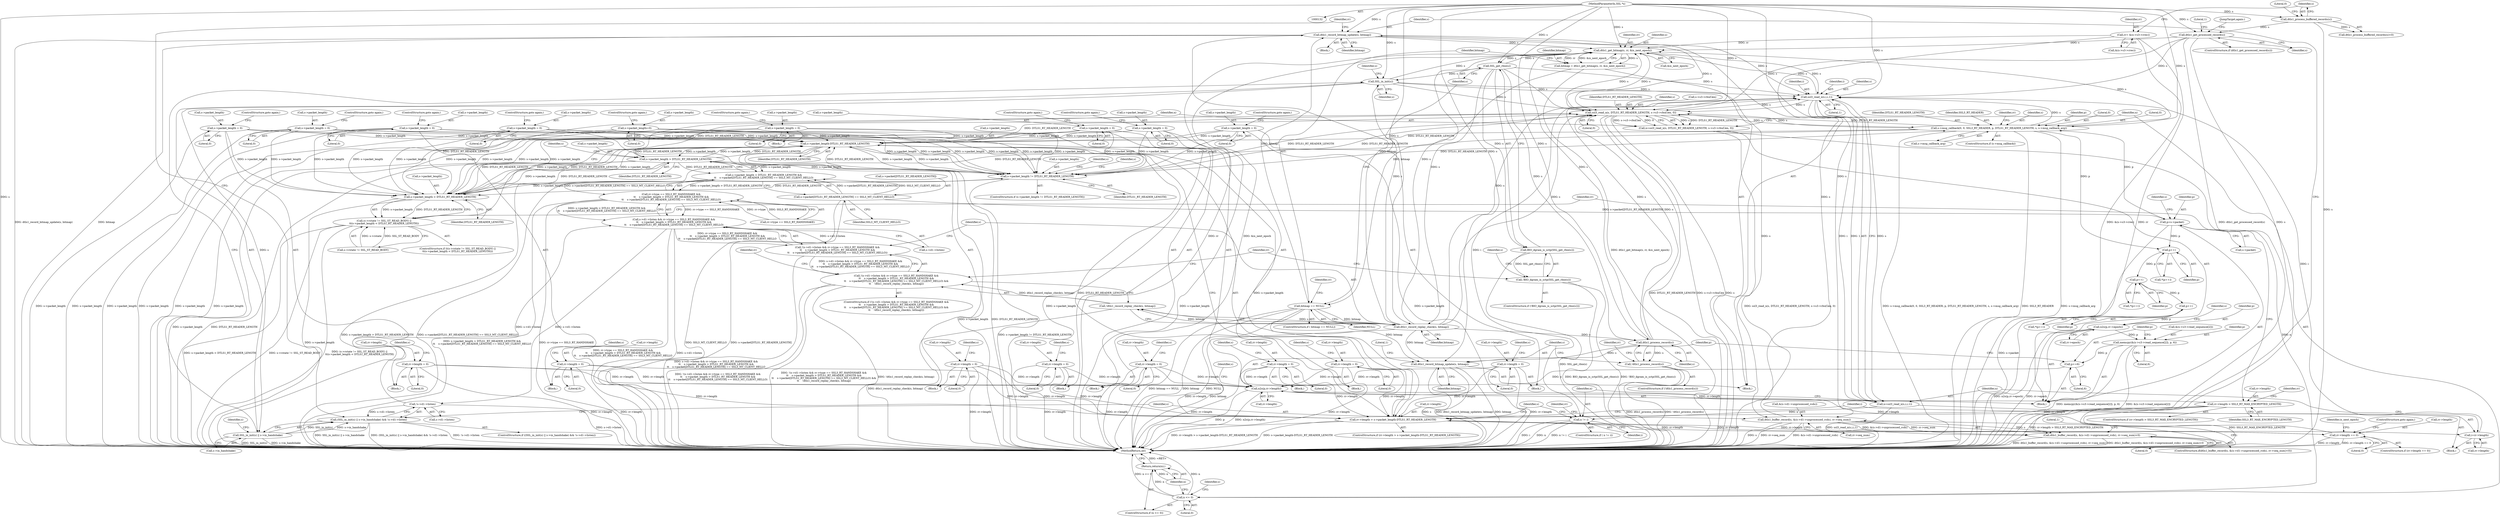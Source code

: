 digraph "0_openssl_103b171d8fc282ef435f8de9afbf7782e312961f_0@API" {
"1000509" [label="(Call,dtls1_record_bitmap_update(s, bitmap))"];
"1000494" [label="(Call,dtls1_buffer_record(s, &(s->d1->unprocessed_rcds), rr->seq_num))"];
"1000480" [label="(Call,SSL_in_init(s))"];
"1000420" [label="(Call,SSL_get_rbio(s))"];
"1000396" [label="(Call,dtls1_get_bitmap(s, rr, &is_next_epoch))"];
"1000368" [label="(Call,ssl3_read_n(s,i,i,1))"];
"1000184" [label="(Call,ssl3_read_n(s, DTLS1_RT_HEADER_LENGTH, s->s3->rbuf.len, 0))"];
"1000525" [label="(Call,dtls1_process_record(s))"];
"1000452" [label="(Call,dtls1_record_replay_check(s, bitmap))"];
"1000133" [label="(MethodParameterIn,SSL *s)"];
"1000402" [label="(Call,bitmap == NULL)"];
"1000394" [label="(Call,bitmap = dtls1_get_bitmap(s, rr, &is_next_epoch))"];
"1000164" [label="(Call,dtls1_get_processed_record(s))"];
"1000157" [label="(Call,dtls1_process_buffered_records(s))"];
"1000228" [label="(Call,s->msg_callback(0, 0, SSL3_RT_HEADER, p, DTLS1_RT_HEADER_LENGTH, s, s->msg_callback_arg))"];
"1000219" [label="(Call,p=s->packet)"];
"1000444" [label="(Call,s->packet[DTLS1_RT_HEADER_LENGTH] == SSL3_MT_CLIENT_HELLO)"];
"1000202" [label="(Call,s->packet_length != DTLS1_RT_HEADER_LENGTH)"];
"1000355" [label="(Call,s->packet_length-DTLS1_RT_HEADER_LENGTH)"];
"1000208" [label="(Call,s->packet_length = 0)"];
"1000383" [label="(Call,s->packet_length = 0)"];
"1000304" [label="(Call,s->packet_length = 0)"];
"1000517" [label="(Call,s->packet_length = 0)"];
"1000533" [label="(Call,s->packet_length = 0)"];
"1000461" [label="(Call,s->packet_length=0)"];
"1000176" [label="(Call,s->packet_length < DTLS1_RT_HEADER_LENGTH)"];
"1000326" [label="(Call,s->packet_length = 0)"];
"1000344" [label="(Call,s->packet_length = 0)"];
"1000411" [label="(Call,s->packet_length = 0)"];
"1000439" [label="(Call,s->packet_length > DTLS1_RT_HEADER_LENGTH)"];
"1000509" [label="(Call,dtls1_record_bitmap_update(s, bitmap))"];
"1000361" [label="(Call,i=rr->length)"];
"1000351" [label="(Call,rr->length > s->packet_length-DTLS1_RT_HEADER_LENGTH)"];
"1000333" [label="(Call,rr->length > SSL3_RT_MAX_ENCRYPTED_LENGTH)"];
"1000281" [label="(Call,n2s(p,rr->length))"];
"1000278" [label="(Call,p+=6)"];
"1000267" [label="(Call,memcpy(&(s->s3->read_sequence[2]), p, 6))"];
"1000262" [label="(Call,n2s(p,rr->epoch))"];
"1000253" [label="(Call,p++)"];
"1000248" [label="(Call,p++)"];
"1000243" [label="(Call,p++)"];
"1000456" [label="(Call,rr->length = 0)"];
"1000512" [label="(Call,rr->length = 0)"];
"1000406" [label="(Call,rr->length = 0)"];
"1000378" [label="(Call,rr->length = 0)"];
"1000468" [label="(Call,rr->length == 0)"];
"1000528" [label="(Call,rr->length = 0)"];
"1000299" [label="(Call,rr->length = 0)"];
"1000339" [label="(Call,rr->length = 0)"];
"1000321" [label="(Call,rr->length = 0)"];
"1000147" [label="(Call,rr= &(s->s3->rrec))"];
"1000182" [label="(Call,n=ssl3_read_n(s, DTLS1_RT_HEADER_LENGTH, s->s3->rbuf.len, 0))"];
"1000196" [label="(Call,n <= 0)"];
"1000199" [label="(Return,return(n);)"];
"1000170" [label="(Call,(s->rstate != SSL_ST_READ_BODY) ||\n\t\t(s->packet_length < DTLS1_RT_HEADER_LENGTH))"];
"1000366" [label="(Call,n=ssl3_read_n(s,i,i,1))"];
"1000374" [label="(Call,n != i)"];
"1000451" [label="(Call,!dtls1_record_replay_check(s, bitmap))"];
"1000424" [label="(Call,!(s->d1->listen && rr->type == SSL3_RT_HANDSHAKE &&\n\t\t    s->packet_length > DTLS1_RT_HEADER_LENGTH &&\n\t\t    s->packet[DTLS1_RT_HEADER_LENGTH] == SSL3_MT_CLIENT_HELLO) &&\n\t\t    !dtls1_record_replay_check(s, bitmap))"];
"1000479" [label="(Call,SSL_in_init(s) || s->in_handshake)"];
"1000478" [label="(Call,(SSL_in_init(s) || s->in_handshake) && !s->d1->listen)"];
"1000493" [label="(Call,dtls1_buffer_record(s, &(s->d1->unprocessed_rcds), rr->seq_num)<0)"];
"1000524" [label="(Call,!dtls1_process_record(s))"];
"1000539" [label="(Call,dtls1_record_bitmap_update(s, bitmap))"];
"1000419" [label="(Call,BIO_dgram_is_sctp(SSL_get_rbio(s)))"];
"1000418" [label="(Call,!BIO_dgram_is_sctp(SSL_get_rbio(s)))"];
"1000438" [label="(Call,s->packet_length > DTLS1_RT_HEADER_LENGTH &&\n\t\t    s->packet[DTLS1_RT_HEADER_LENGTH] == SSL3_MT_CLIENT_HELLO)"];
"1000432" [label="(Call,rr->type == SSL3_RT_HANDSHAKE &&\n\t\t    s->packet_length > DTLS1_RT_HEADER_LENGTH &&\n\t\t    s->packet[DTLS1_RT_HEADER_LENGTH] == SSL3_MT_CLIENT_HELLO)"];
"1000426" [label="(Call,s->d1->listen && rr->type == SSL3_RT_HANDSHAKE &&\n\t\t    s->packet_length > DTLS1_RT_HEADER_LENGTH &&\n\t\t    s->packet[DTLS1_RT_HEADER_LENGTH] == SSL3_MT_CLIENT_HELLO)"];
"1000425" [label="(Call,!(s->d1->listen && rr->type == SSL3_RT_HANDSHAKE &&\n\t\t    s->packet_length > DTLS1_RT_HEADER_LENGTH &&\n\t\t    s->packet[DTLS1_RT_HEADER_LENGTH] == SSL3_MT_CLIENT_HELLO))"];
"1000485" [label="(Call,!s->d1->listen)"];
"1000423" [label="(ControlStructure,if (!(s->d1->listen && rr->type == SSL3_RT_HANDSHAKE &&\n\t\t    s->packet_length > DTLS1_RT_HEADER_LENGTH &&\n\t\t    s->packet[DTLS1_RT_HEADER_LENGTH] == SSL3_MT_CLIENT_HELLO) &&\n\t\t    !dtls1_record_replay_check(s, bitmap)))"];
"1000219" [label="(Call,p=s->packet)"];
"1000263" [label="(Identifier,p)"];
"1000249" [label="(Identifier,p)"];
"1000163" [label="(ControlStructure,if (dtls1_get_processed_record(s)))"];
"1000156" [label="(Call,dtls1_process_buffered_records(s)<0)"];
"1000461" [label="(Call,s->packet_length=0)"];
"1000272" [label="(Identifier,s)"];
"1000371" [label="(Identifier,i)"];
"1000478" [label="(Call,(SSL_in_init(s) || s->in_handshake) && !s->d1->listen)"];
"1000384" [label="(Call,s->packet_length)"];
"1000538" [label="(ControlStructure,goto again;)"];
"1000378" [label="(Call,rr->length = 0)"];
"1000482" [label="(Call,s->in_handshake)"];
"1000320" [label="(Block,)"];
"1000303" [label="(Literal,0)"];
"1000213" [label="(ControlStructure,goto again;)"];
"1000280" [label="(Literal,6)"];
"1000176" [label="(Call,s->packet_length < DTLS1_RT_HEADER_LENGTH)"];
"1000360" [label="(Block,)"];
"1000232" [label="(Identifier,p)"];
"1000406" [label="(Call,rr->length = 0)"];
"1000199" [label="(Return,return(n);)"];
"1000394" [label="(Call,bitmap = dtls1_get_bitmap(s, rr, &is_next_epoch))"];
"1000229" [label="(Literal,0)"];
"1000165" [label="(Identifier,s)"];
"1000529" [label="(Call,rr->length)"];
"1000377" [label="(Block,)"];
"1000473" [label="(ControlStructure,goto again;)"];
"1000281" [label="(Call,n2s(p,rr->length))"];
"1000514" [label="(Identifier,rr)"];
"1000254" [label="(Identifier,p)"];
"1000407" [label="(Call,rr->length)"];
"1000439" [label="(Call,s->packet_length > DTLS1_RT_HEADER_LENGTH)"];
"1000134" [label="(Block,)"];
"1000304" [label="(Call,s->packet_length = 0)"];
"1000527" [label="(Block,)"];
"1000345" [label="(Call,s->packet_length)"];
"1000396" [label="(Call,dtls1_get_bitmap(s, rr, &is_next_epoch))"];
"1000440" [label="(Call,s->packet_length)"];
"1000398" [label="(Identifier,rr)"];
"1000230" [label="(Literal,0)"];
"1000391" [label="(Identifier,s)"];
"1000282" [label="(Identifier,p)"];
"1000419" [label="(Call,BIO_dgram_is_sctp(SSL_get_rbio(s)))"];
"1000410" [label="(Literal,0)"];
"1000366" [label="(Call,n=ssl3_read_n(s,i,i,1))"];
"1000426" [label="(Call,s->d1->listen && rr->type == SSL3_RT_HANDSHAKE &&\n\t\t    s->packet_length > DTLS1_RT_HEADER_LENGTH &&\n\t\t    s->packet[DTLS1_RT_HEADER_LENGTH] == SSL3_MT_CLIENT_HELLO)"];
"1000278" [label="(Call,p+=6)"];
"1000469" [label="(Call,rr->length)"];
"1000344" [label="(Call,s->packet_length = 0)"];
"1000537" [label="(Literal,0)"];
"1000369" [label="(Identifier,s)"];
"1000349" [label="(ControlStructure,goto again;)"];
"1000186" [label="(Identifier,DTLS1_RT_HEADER_LENGTH)"];
"1000485" [label="(Call,!s->d1->listen)"];
"1000327" [label="(Call,s->packet_length)"];
"1000463" [label="(Identifier,s)"];
"1000147" [label="(Call,rr= &(s->s3->rrec))"];
"1000183" [label="(Identifier,n)"];
"1000534" [label="(Call,s->packet_length)"];
"1000438" [label="(Call,s->packet_length > DTLS1_RT_HEADER_LENGTH &&\n\t\t    s->packet[DTLS1_RT_HEADER_LENGTH] == SSL3_MT_CLIENT_HELLO)"];
"1000212" [label="(Literal,0)"];
"1000356" [label="(Call,s->packet_length)"];
"1000512" [label="(Call,rr->length = 0)"];
"1000479" [label="(Call,SSL_in_init(s) || s->in_handshake)"];
"1000508" [label="(Literal,1)"];
"1000495" [label="(Identifier,s)"];
"1000380" [label="(Identifier,rr)"];
"1000540" [label="(Identifier,s)"];
"1000228" [label="(Call,s->msg_callback(0, 0, SSL3_RT_HEADER, p, DTLS1_RT_HEADER_LENGTH, s, s->msg_callback_arg))"];
"1000306" [label="(Identifier,s)"];
"1000361" [label="(Call,i=rr->length)"];
"1000493" [label="(Call,dtls1_buffer_record(s, &(s->d1->unprocessed_rcds), rr->seq_num)<0)"];
"1000522" [label="(ControlStructure,goto again;)"];
"1000185" [label="(Identifier,s)"];
"1000300" [label="(Call,rr->length)"];
"1000374" [label="(Call,n != i)"];
"1000454" [label="(Identifier,bitmap)"];
"1000518" [label="(Call,s->packet_length)"];
"1000382" [label="(Literal,0)"];
"1000340" [label="(Call,rr->length)"];
"1000373" [label="(ControlStructure,if ( n != i))"];
"1000196" [label="(Call,n <= 0)"];
"1000243" [label="(Call,p++)"];
"1000528" [label="(Call,rr->length = 0)"];
"1000532" [label="(Literal,0)"];
"1000475" [label="(Identifier,is_next_epoch)"];
"1000177" [label="(Call,s->packet_length)"];
"1000277" [label="(Literal,6)"];
"1000328" [label="(Identifier,s)"];
"1000376" [label="(Identifier,i)"];
"1000203" [label="(Call,s->packet_length)"];
"1000148" [label="(Identifier,rr)"];
"1000170" [label="(Call,(s->rstate != SSL_ST_READ_BODY) ||\n\t\t(s->packet_length < DTLS1_RT_HEADER_LENGTH))"];
"1000339" [label="(Call,rr->length = 0)"];
"1000541" [label="(Identifier,bitmap)"];
"1000309" [label="(ControlStructure,goto again;)"];
"1000535" [label="(Identifier,s)"];
"1000367" [label="(Identifier,n)"];
"1000456" [label="(Call,rr->length = 0)"];
"1000283" [label="(Call,rr->length)"];
"1000418" [label="(Call,!BIO_dgram_is_sctp(SSL_get_rbio(s)))"];
"1000299" [label="(Call,rr->length = 0)"];
"1000167" [label="(Literal,1)"];
"1000468" [label="(Call,rr->length == 0)"];
"1000412" [label="(Call,s->packet_length)"];
"1000530" [label="(Identifier,rr)"];
"1000149" [label="(Call,&(s->s3->rrec))"];
"1000363" [label="(Call,rr->length)"];
"1000417" [label="(ControlStructure,if (!BIO_dgram_is_sctp(SSL_get_rbio(s))))"];
"1000510" [label="(Identifier,s)"];
"1000523" [label="(ControlStructure,if (!dtls1_process_record(s)))"];
"1000427" [label="(Call,s->d1->listen)"];
"1000350" [label="(ControlStructure,if (rr->length > s->packet_length-DTLS1_RT_HEADER_LENGTH))"];
"1000164" [label="(Call,dtls1_get_processed_record(s))"];
"1000184" [label="(Call,ssl3_read_n(s, DTLS1_RT_HEADER_LENGTH, s->s3->rbuf.len, 0))"];
"1000411" [label="(Call,s->packet_length = 0)"];
"1000385" [label="(Identifier,s)"];
"1000182" [label="(Call,n=ssl3_read_n(s, DTLS1_RT_HEADER_LENGTH, s->s3->rbuf.len, 0))"];
"1000359" [label="(Identifier,DTLS1_RT_HEADER_LENGTH)"];
"1000346" [label="(Identifier,s)"];
"1000432" [label="(Call,rr->type == SSL3_RT_HANDSHAKE &&\n\t\t    s->packet_length > DTLS1_RT_HEADER_LENGTH &&\n\t\t    s->packet[DTLS1_RT_HEADER_LENGTH] == SSL3_MT_CLIENT_HELLO)"];
"1000233" [label="(Identifier,DTLS1_RT_HEADER_LENGTH)"];
"1000399" [label="(Call,&is_next_epoch)"];
"1000343" [label="(Literal,0)"];
"1000375" [label="(Identifier,n)"];
"1000452" [label="(Call,dtls1_record_replay_check(s, bitmap))"];
"1000526" [label="(Identifier,s)"];
"1000488" [label="(Identifier,s)"];
"1000362" [label="(Identifier,i)"];
"1000221" [label="(Call,s->packet)"];
"1000207" [label="(Block,)"];
"1000235" [label="(Call,s->msg_callback_arg)"];
"1000332" [label="(ControlStructure,if (rr->length > SSL3_RT_MAX_ENCRYPTED_LENGTH))"];
"1000244" [label="(Identifier,p)"];
"1000267" [label="(Call,memcpy(&(s->s3->read_sequence[2]), p, 6))"];
"1000421" [label="(Identifier,s)"];
"1000483" [label="(Identifier,s)"];
"1000298" [label="(Block,)"];
"1000333" [label="(Call,rr->length > SSL3_RT_MAX_ENCRYPTED_LENGTH)"];
"1000231" [label="(Identifier,SSL3_RT_HEADER)"];
"1000387" [label="(Literal,0)"];
"1000451" [label="(Call,!dtls1_record_replay_check(s, bitmap))"];
"1000240" [label="(Identifier,rr)"];
"1000268" [label="(Call,&(s->s3->read_sequence[2]))"];
"1000157" [label="(Call,dtls1_process_buffered_records(s))"];
"1000403" [label="(Identifier,bitmap)"];
"1000401" [label="(ControlStructure,if ( bitmap == NULL))"];
"1000224" [label="(ControlStructure,if (s->msg_callback))"];
"1000470" [label="(Identifier,rr)"];
"1000457" [label="(Call,rr->length)"];
"1000492" [label="(ControlStructure,if(dtls1_buffer_record(s, &(s->d1->unprocessed_rcds), rr->seq_num)<0))"];
"1000494" [label="(Call,dtls1_buffer_record(s, &(s->d1->unprocessed_rcds), rr->seq_num))"];
"1000370" [label="(Identifier,i)"];
"1000158" [label="(Identifier,s)"];
"1000352" [label="(Call,rr->length)"];
"1000187" [label="(Call,s->s3->rbuf.len)"];
"1000424" [label="(Call,!(s->d1->listen && rr->type == SSL3_RT_HANDSHAKE &&\n\t\t    s->packet_length > DTLS1_RT_HEADER_LENGTH &&\n\t\t    s->packet[DTLS1_RT_HEADER_LENGTH] == SSL3_MT_CLIENT_HELLO) &&\n\t\t    !dtls1_record_replay_check(s, bitmap))"];
"1000481" [label="(Identifier,s)"];
"1000201" [label="(ControlStructure,if (s->packet_length != DTLS1_RT_HEADER_LENGTH))"];
"1000413" [label="(Identifier,s)"];
"1000279" [label="(Identifier,p)"];
"1000496" [label="(Call,&(s->d1->unprocessed_rcds))"];
"1000395" [label="(Identifier,bitmap)"];
"1000169" [label="(ControlStructure,if (\t(s->rstate != SSL_ST_READ_BODY) ||\n\t\t(s->packet_length < DTLS1_RT_HEADER_LENGTH)))"];
"1000247" [label="(Call,*(p++))"];
"1000209" [label="(Call,s->packet_length)"];
"1000450" [label="(Identifier,SSL3_MT_CLIENT_HELLO)"];
"1000168" [label="(JumpTarget,again:)"];
"1000480" [label="(Call,SSL_in_init(s))"];
"1000458" [label="(Identifier,rr)"];
"1000445" [label="(Call,s->packet[DTLS1_RT_HEADER_LENGTH])"];
"1000181" [label="(Block,)"];
"1000200" [label="(Identifier,n)"];
"1000264" [label="(Call,rr->epoch)"];
"1000330" [label="(Literal,0)"];
"1000338" [label="(Block,)"];
"1000348" [label="(Literal,0)"];
"1000472" [label="(Literal,0)"];
"1000322" [label="(Call,rr->length)"];
"1000159" [label="(Literal,0)"];
"1000206" [label="(Identifier,DTLS1_RT_HEADER_LENGTH)"];
"1000443" [label="(Identifier,DTLS1_RT_HEADER_LENGTH)"];
"1000466" [label="(ControlStructure,goto again;)"];
"1000519" [label="(Identifier,s)"];
"1000477" [label="(ControlStructure,if ((SSL_in_init(s) || s->in_handshake) && !s->d1->listen))"];
"1000429" [label="(Identifier,s)"];
"1000195" [label="(ControlStructure,if (n <= 0))"];
"1000467" [label="(ControlStructure,if (rr->length == 0))"];
"1000220" [label="(Identifier,p)"];
"1000325" [label="(Literal,0)"];
"1000453" [label="(Identifier,s)"];
"1000180" [label="(Identifier,DTLS1_RT_HEADER_LENGTH)"];
"1000253" [label="(Call,p++)"];
"1000513" [label="(Call,rr->length)"];
"1000509" [label="(Call,dtls1_record_bitmap_update(s, bitmap))"];
"1000351" [label="(Call,rr->length > s->packet_length-DTLS1_RT_HEADER_LENGTH)"];
"1000460" [label="(Literal,0)"];
"1000524" [label="(Call,!dtls1_process_record(s))"];
"1000234" [label="(Identifier,s)"];
"1000202" [label="(Call,s->packet_length != DTLS1_RT_HEADER_LENGTH)"];
"1000388" [label="(ControlStructure,goto again;)"];
"1000476" [label="(Block,)"];
"1000248" [label="(Call,p++)"];
"1000486" [label="(Call,s->d1->listen)"];
"1000543" [label="(Literal,1)"];
"1000198" [label="(Literal,0)"];
"1000491" [label="(Block,)"];
"1000397" [label="(Identifier,s)"];
"1000197" [label="(Identifier,n)"];
"1000539" [label="(Call,dtls1_record_bitmap_update(s, bitmap))"];
"1000326" [label="(Call,s->packet_length = 0)"];
"1000331" [label="(ControlStructure,goto again;)"];
"1000433" [label="(Call,rr->type == SSL3_RT_HANDSHAKE)"];
"1000415" [label="(Literal,0)"];
"1000194" [label="(Literal,0)"];
"1000425" [label="(Call,!(s->d1->listen && rr->type == SSL3_RT_HANDSHAKE &&\n\t\t    s->packet_length > DTLS1_RT_HEADER_LENGTH &&\n\t\t    s->packet[DTLS1_RT_HEADER_LENGTH] == SSL3_MT_CLIENT_HELLO))"];
"1000416" [label="(ControlStructure,goto again;)"];
"1000465" [label="(Literal,0)"];
"1000204" [label="(Identifier,s)"];
"1000447" [label="(Identifier,s)"];
"1000517" [label="(Call,s->packet_length = 0)"];
"1000216" [label="(Identifier,s)"];
"1000402" [label="(Call,bitmap == NULL)"];
"1000334" [label="(Call,rr->length)"];
"1000444" [label="(Call,s->packet[DTLS1_RT_HEADER_LENGTH] == SSL3_MT_CLIENT_HELLO)"];
"1000525" [label="(Call,dtls1_process_record(s))"];
"1000516" [label="(Literal,0)"];
"1000383" [label="(Call,s->packet_length = 0)"];
"1000242" [label="(Call,*(p++))"];
"1000511" [label="(Identifier,bitmap)"];
"1000502" [label="(Call,rr->seq_num)"];
"1000262" [label="(Call,n2s(p,rr->epoch))"];
"1000210" [label="(Identifier,s)"];
"1000133" [label="(MethodParameterIn,SSL *s)"];
"1000372" [label="(Literal,1)"];
"1000305" [label="(Call,s->packet_length)"];
"1000289" [label="(Identifier,s)"];
"1000404" [label="(Identifier,NULL)"];
"1000533" [label="(Call,s->packet_length = 0)"];
"1000341" [label="(Identifier,rr)"];
"1000462" [label="(Call,s->packet_length)"];
"1000208" [label="(Call,s->packet_length = 0)"];
"1000544" [label="(MethodReturn,int)"];
"1000408" [label="(Identifier,rr)"];
"1000308" [label="(Literal,0)"];
"1000337" [label="(Identifier,SSL3_RT_MAX_ENCRYPTED_LENGTH)"];
"1000355" [label="(Call,s->packet_length-DTLS1_RT_HEADER_LENGTH)"];
"1000379" [label="(Call,rr->length)"];
"1000321" [label="(Call,rr->length = 0)"];
"1000505" [label="(Literal,0)"];
"1000252" [label="(Call,*(p++))"];
"1000353" [label="(Identifier,rr)"];
"1000276" [label="(Identifier,p)"];
"1000521" [label="(Literal,0)"];
"1000226" [label="(Identifier,s)"];
"1000171" [label="(Call,s->rstate != SSL_ST_READ_BODY)"];
"1000420" [label="(Call,SSL_get_rbio(s))"];
"1000368" [label="(Call,ssl3_read_n(s,i,i,1))"];
"1000455" [label="(Block,)"];
"1000405" [label="(Block,)"];
"1000509" -> "1000491"  [label="AST: "];
"1000509" -> "1000511"  [label="CFG: "];
"1000510" -> "1000509"  [label="AST: "];
"1000511" -> "1000509"  [label="AST: "];
"1000514" -> "1000509"  [label="CFG: "];
"1000509" -> "1000544"  [label="DDG: dtls1_record_bitmap_update(s, bitmap)"];
"1000509" -> "1000544"  [label="DDG: bitmap"];
"1000509" -> "1000184"  [label="DDG: s"];
"1000509" -> "1000368"  [label="DDG: s"];
"1000509" -> "1000396"  [label="DDG: s"];
"1000494" -> "1000509"  [label="DDG: s"];
"1000133" -> "1000509"  [label="DDG: s"];
"1000402" -> "1000509"  [label="DDG: bitmap"];
"1000452" -> "1000509"  [label="DDG: bitmap"];
"1000494" -> "1000493"  [label="AST: "];
"1000494" -> "1000502"  [label="CFG: "];
"1000495" -> "1000494"  [label="AST: "];
"1000496" -> "1000494"  [label="AST: "];
"1000502" -> "1000494"  [label="AST: "];
"1000505" -> "1000494"  [label="CFG: "];
"1000494" -> "1000544"  [label="DDG: &(s->d1->unprocessed_rcds)"];
"1000494" -> "1000544"  [label="DDG: s"];
"1000494" -> "1000544"  [label="DDG: rr->seq_num"];
"1000494" -> "1000493"  [label="DDG: s"];
"1000494" -> "1000493"  [label="DDG: &(s->d1->unprocessed_rcds)"];
"1000494" -> "1000493"  [label="DDG: rr->seq_num"];
"1000480" -> "1000494"  [label="DDG: s"];
"1000133" -> "1000494"  [label="DDG: s"];
"1000480" -> "1000479"  [label="AST: "];
"1000480" -> "1000481"  [label="CFG: "];
"1000481" -> "1000480"  [label="AST: "];
"1000483" -> "1000480"  [label="CFG: "];
"1000479" -> "1000480"  [label="CFG: "];
"1000480" -> "1000184"  [label="DDG: s"];
"1000480" -> "1000368"  [label="DDG: s"];
"1000480" -> "1000396"  [label="DDG: s"];
"1000480" -> "1000479"  [label="DDG: s"];
"1000420" -> "1000480"  [label="DDG: s"];
"1000452" -> "1000480"  [label="DDG: s"];
"1000133" -> "1000480"  [label="DDG: s"];
"1000420" -> "1000419"  [label="AST: "];
"1000420" -> "1000421"  [label="CFG: "];
"1000421" -> "1000420"  [label="AST: "];
"1000419" -> "1000420"  [label="CFG: "];
"1000420" -> "1000184"  [label="DDG: s"];
"1000420" -> "1000368"  [label="DDG: s"];
"1000420" -> "1000396"  [label="DDG: s"];
"1000420" -> "1000419"  [label="DDG: s"];
"1000396" -> "1000420"  [label="DDG: s"];
"1000133" -> "1000420"  [label="DDG: s"];
"1000420" -> "1000452"  [label="DDG: s"];
"1000420" -> "1000525"  [label="DDG: s"];
"1000396" -> "1000394"  [label="AST: "];
"1000396" -> "1000399"  [label="CFG: "];
"1000397" -> "1000396"  [label="AST: "];
"1000398" -> "1000396"  [label="AST: "];
"1000399" -> "1000396"  [label="AST: "];
"1000394" -> "1000396"  [label="CFG: "];
"1000396" -> "1000544"  [label="DDG: rr"];
"1000396" -> "1000544"  [label="DDG: &is_next_epoch"];
"1000396" -> "1000184"  [label="DDG: s"];
"1000396" -> "1000368"  [label="DDG: s"];
"1000396" -> "1000394"  [label="DDG: s"];
"1000396" -> "1000394"  [label="DDG: rr"];
"1000396" -> "1000394"  [label="DDG: &is_next_epoch"];
"1000368" -> "1000396"  [label="DDG: s"];
"1000184" -> "1000396"  [label="DDG: s"];
"1000525" -> "1000396"  [label="DDG: s"];
"1000164" -> "1000396"  [label="DDG: s"];
"1000452" -> "1000396"  [label="DDG: s"];
"1000228" -> "1000396"  [label="DDG: s"];
"1000133" -> "1000396"  [label="DDG: s"];
"1000147" -> "1000396"  [label="DDG: rr"];
"1000368" -> "1000366"  [label="AST: "];
"1000368" -> "1000372"  [label="CFG: "];
"1000369" -> "1000368"  [label="AST: "];
"1000370" -> "1000368"  [label="AST: "];
"1000371" -> "1000368"  [label="AST: "];
"1000372" -> "1000368"  [label="AST: "];
"1000366" -> "1000368"  [label="CFG: "];
"1000368" -> "1000184"  [label="DDG: s"];
"1000368" -> "1000366"  [label="DDG: s"];
"1000368" -> "1000366"  [label="DDG: i"];
"1000368" -> "1000366"  [label="DDG: 1"];
"1000184" -> "1000368"  [label="DDG: s"];
"1000525" -> "1000368"  [label="DDG: s"];
"1000164" -> "1000368"  [label="DDG: s"];
"1000452" -> "1000368"  [label="DDG: s"];
"1000228" -> "1000368"  [label="DDG: s"];
"1000133" -> "1000368"  [label="DDG: s"];
"1000361" -> "1000368"  [label="DDG: i"];
"1000368" -> "1000374"  [label="DDG: i"];
"1000184" -> "1000182"  [label="AST: "];
"1000184" -> "1000194"  [label="CFG: "];
"1000185" -> "1000184"  [label="AST: "];
"1000186" -> "1000184"  [label="AST: "];
"1000187" -> "1000184"  [label="AST: "];
"1000194" -> "1000184"  [label="AST: "];
"1000182" -> "1000184"  [label="CFG: "];
"1000184" -> "1000544"  [label="DDG: DTLS1_RT_HEADER_LENGTH"];
"1000184" -> "1000544"  [label="DDG: s->s3->rbuf.len"];
"1000184" -> "1000544"  [label="DDG: s"];
"1000184" -> "1000182"  [label="DDG: s"];
"1000184" -> "1000182"  [label="DDG: DTLS1_RT_HEADER_LENGTH"];
"1000184" -> "1000182"  [label="DDG: s->s3->rbuf.len"];
"1000184" -> "1000182"  [label="DDG: 0"];
"1000525" -> "1000184"  [label="DDG: s"];
"1000164" -> "1000184"  [label="DDG: s"];
"1000452" -> "1000184"  [label="DDG: s"];
"1000228" -> "1000184"  [label="DDG: s"];
"1000228" -> "1000184"  [label="DDG: DTLS1_RT_HEADER_LENGTH"];
"1000133" -> "1000184"  [label="DDG: s"];
"1000202" -> "1000184"  [label="DDG: DTLS1_RT_HEADER_LENGTH"];
"1000176" -> "1000184"  [label="DDG: DTLS1_RT_HEADER_LENGTH"];
"1000355" -> "1000184"  [label="DDG: DTLS1_RT_HEADER_LENGTH"];
"1000439" -> "1000184"  [label="DDG: DTLS1_RT_HEADER_LENGTH"];
"1000184" -> "1000202"  [label="DDG: DTLS1_RT_HEADER_LENGTH"];
"1000184" -> "1000228"  [label="DDG: s"];
"1000525" -> "1000524"  [label="AST: "];
"1000525" -> "1000526"  [label="CFG: "];
"1000526" -> "1000525"  [label="AST: "];
"1000524" -> "1000525"  [label="CFG: "];
"1000525" -> "1000524"  [label="DDG: s"];
"1000452" -> "1000525"  [label="DDG: s"];
"1000133" -> "1000525"  [label="DDG: s"];
"1000525" -> "1000539"  [label="DDG: s"];
"1000452" -> "1000451"  [label="AST: "];
"1000452" -> "1000454"  [label="CFG: "];
"1000453" -> "1000452"  [label="AST: "];
"1000454" -> "1000452"  [label="AST: "];
"1000451" -> "1000452"  [label="CFG: "];
"1000452" -> "1000544"  [label="DDG: bitmap"];
"1000452" -> "1000451"  [label="DDG: s"];
"1000452" -> "1000451"  [label="DDG: bitmap"];
"1000133" -> "1000452"  [label="DDG: s"];
"1000402" -> "1000452"  [label="DDG: bitmap"];
"1000452" -> "1000539"  [label="DDG: bitmap"];
"1000133" -> "1000132"  [label="AST: "];
"1000133" -> "1000544"  [label="DDG: s"];
"1000133" -> "1000157"  [label="DDG: s"];
"1000133" -> "1000164"  [label="DDG: s"];
"1000133" -> "1000228"  [label="DDG: s"];
"1000133" -> "1000539"  [label="DDG: s"];
"1000402" -> "1000401"  [label="AST: "];
"1000402" -> "1000404"  [label="CFG: "];
"1000403" -> "1000402"  [label="AST: "];
"1000404" -> "1000402"  [label="AST: "];
"1000408" -> "1000402"  [label="CFG: "];
"1000421" -> "1000402"  [label="CFG: "];
"1000402" -> "1000544"  [label="DDG: NULL"];
"1000402" -> "1000544"  [label="DDG: bitmap == NULL"];
"1000402" -> "1000544"  [label="DDG: bitmap"];
"1000394" -> "1000402"  [label="DDG: bitmap"];
"1000402" -> "1000539"  [label="DDG: bitmap"];
"1000394" -> "1000134"  [label="AST: "];
"1000395" -> "1000394"  [label="AST: "];
"1000403" -> "1000394"  [label="CFG: "];
"1000394" -> "1000544"  [label="DDG: dtls1_get_bitmap(s, rr, &is_next_epoch)"];
"1000164" -> "1000163"  [label="AST: "];
"1000164" -> "1000165"  [label="CFG: "];
"1000165" -> "1000164"  [label="AST: "];
"1000167" -> "1000164"  [label="CFG: "];
"1000168" -> "1000164"  [label="CFG: "];
"1000164" -> "1000544"  [label="DDG: dtls1_get_processed_record(s)"];
"1000164" -> "1000544"  [label="DDG: s"];
"1000157" -> "1000164"  [label="DDG: s"];
"1000157" -> "1000156"  [label="AST: "];
"1000157" -> "1000158"  [label="CFG: "];
"1000158" -> "1000157"  [label="AST: "];
"1000159" -> "1000157"  [label="CFG: "];
"1000157" -> "1000544"  [label="DDG: s"];
"1000157" -> "1000156"  [label="DDG: s"];
"1000228" -> "1000224"  [label="AST: "];
"1000228" -> "1000235"  [label="CFG: "];
"1000229" -> "1000228"  [label="AST: "];
"1000230" -> "1000228"  [label="AST: "];
"1000231" -> "1000228"  [label="AST: "];
"1000232" -> "1000228"  [label="AST: "];
"1000233" -> "1000228"  [label="AST: "];
"1000234" -> "1000228"  [label="AST: "];
"1000235" -> "1000228"  [label="AST: "];
"1000240" -> "1000228"  [label="CFG: "];
"1000228" -> "1000544"  [label="DDG: s->msg_callback_arg"];
"1000228" -> "1000544"  [label="DDG: s->msg_callback(0, 0, SSL3_RT_HEADER, p, DTLS1_RT_HEADER_LENGTH, s, s->msg_callback_arg)"];
"1000228" -> "1000544"  [label="DDG: SSL3_RT_HEADER"];
"1000228" -> "1000176"  [label="DDG: DTLS1_RT_HEADER_LENGTH"];
"1000219" -> "1000228"  [label="DDG: p"];
"1000202" -> "1000228"  [label="DDG: DTLS1_RT_HEADER_LENGTH"];
"1000228" -> "1000243"  [label="DDG: p"];
"1000228" -> "1000355"  [label="DDG: DTLS1_RT_HEADER_LENGTH"];
"1000219" -> "1000181"  [label="AST: "];
"1000219" -> "1000221"  [label="CFG: "];
"1000220" -> "1000219"  [label="AST: "];
"1000221" -> "1000219"  [label="AST: "];
"1000226" -> "1000219"  [label="CFG: "];
"1000219" -> "1000544"  [label="DDG: s->packet"];
"1000444" -> "1000219"  [label="DDG: s->packet[DTLS1_RT_HEADER_LENGTH]"];
"1000219" -> "1000243"  [label="DDG: p"];
"1000444" -> "1000438"  [label="AST: "];
"1000444" -> "1000450"  [label="CFG: "];
"1000445" -> "1000444"  [label="AST: "];
"1000450" -> "1000444"  [label="AST: "];
"1000438" -> "1000444"  [label="CFG: "];
"1000444" -> "1000544"  [label="DDG: SSL3_MT_CLIENT_HELLO"];
"1000444" -> "1000544"  [label="DDG: s->packet[DTLS1_RT_HEADER_LENGTH]"];
"1000444" -> "1000438"  [label="DDG: s->packet[DTLS1_RT_HEADER_LENGTH]"];
"1000444" -> "1000438"  [label="DDG: SSL3_MT_CLIENT_HELLO"];
"1000202" -> "1000201"  [label="AST: "];
"1000202" -> "1000206"  [label="CFG: "];
"1000203" -> "1000202"  [label="AST: "];
"1000206" -> "1000202"  [label="AST: "];
"1000210" -> "1000202"  [label="CFG: "];
"1000216" -> "1000202"  [label="CFG: "];
"1000202" -> "1000544"  [label="DDG: s->packet_length != DTLS1_RT_HEADER_LENGTH"];
"1000202" -> "1000176"  [label="DDG: DTLS1_RT_HEADER_LENGTH"];
"1000355" -> "1000202"  [label="DDG: s->packet_length"];
"1000208" -> "1000202"  [label="DDG: s->packet_length"];
"1000383" -> "1000202"  [label="DDG: s->packet_length"];
"1000304" -> "1000202"  [label="DDG: s->packet_length"];
"1000517" -> "1000202"  [label="DDG: s->packet_length"];
"1000533" -> "1000202"  [label="DDG: s->packet_length"];
"1000461" -> "1000202"  [label="DDG: s->packet_length"];
"1000176" -> "1000202"  [label="DDG: s->packet_length"];
"1000326" -> "1000202"  [label="DDG: s->packet_length"];
"1000344" -> "1000202"  [label="DDG: s->packet_length"];
"1000411" -> "1000202"  [label="DDG: s->packet_length"];
"1000439" -> "1000202"  [label="DDG: s->packet_length"];
"1000202" -> "1000355"  [label="DDG: s->packet_length"];
"1000202" -> "1000355"  [label="DDG: DTLS1_RT_HEADER_LENGTH"];
"1000355" -> "1000351"  [label="AST: "];
"1000355" -> "1000359"  [label="CFG: "];
"1000356" -> "1000355"  [label="AST: "];
"1000359" -> "1000355"  [label="AST: "];
"1000351" -> "1000355"  [label="CFG: "];
"1000355" -> "1000544"  [label="DDG: s->packet_length"];
"1000355" -> "1000544"  [label="DDG: DTLS1_RT_HEADER_LENGTH"];
"1000355" -> "1000176"  [label="DDG: s->packet_length"];
"1000355" -> "1000176"  [label="DDG: DTLS1_RT_HEADER_LENGTH"];
"1000355" -> "1000351"  [label="DDG: s->packet_length"];
"1000355" -> "1000351"  [label="DDG: DTLS1_RT_HEADER_LENGTH"];
"1000208" -> "1000355"  [label="DDG: s->packet_length"];
"1000383" -> "1000355"  [label="DDG: s->packet_length"];
"1000304" -> "1000355"  [label="DDG: s->packet_length"];
"1000517" -> "1000355"  [label="DDG: s->packet_length"];
"1000533" -> "1000355"  [label="DDG: s->packet_length"];
"1000461" -> "1000355"  [label="DDG: s->packet_length"];
"1000176" -> "1000355"  [label="DDG: s->packet_length"];
"1000176" -> "1000355"  [label="DDG: DTLS1_RT_HEADER_LENGTH"];
"1000326" -> "1000355"  [label="DDG: s->packet_length"];
"1000344" -> "1000355"  [label="DDG: s->packet_length"];
"1000411" -> "1000355"  [label="DDG: s->packet_length"];
"1000439" -> "1000355"  [label="DDG: s->packet_length"];
"1000439" -> "1000355"  [label="DDG: DTLS1_RT_HEADER_LENGTH"];
"1000355" -> "1000439"  [label="DDG: s->packet_length"];
"1000355" -> "1000439"  [label="DDG: DTLS1_RT_HEADER_LENGTH"];
"1000208" -> "1000207"  [label="AST: "];
"1000208" -> "1000212"  [label="CFG: "];
"1000209" -> "1000208"  [label="AST: "];
"1000212" -> "1000208"  [label="AST: "];
"1000213" -> "1000208"  [label="CFG: "];
"1000208" -> "1000544"  [label="DDG: s->packet_length"];
"1000208" -> "1000176"  [label="DDG: s->packet_length"];
"1000383" -> "1000377"  [label="AST: "];
"1000383" -> "1000387"  [label="CFG: "];
"1000384" -> "1000383"  [label="AST: "];
"1000387" -> "1000383"  [label="AST: "];
"1000388" -> "1000383"  [label="CFG: "];
"1000383" -> "1000544"  [label="DDG: s->packet_length"];
"1000383" -> "1000176"  [label="DDG: s->packet_length"];
"1000304" -> "1000298"  [label="AST: "];
"1000304" -> "1000308"  [label="CFG: "];
"1000305" -> "1000304"  [label="AST: "];
"1000308" -> "1000304"  [label="AST: "];
"1000309" -> "1000304"  [label="CFG: "];
"1000304" -> "1000544"  [label="DDG: s->packet_length"];
"1000304" -> "1000176"  [label="DDG: s->packet_length"];
"1000517" -> "1000476"  [label="AST: "];
"1000517" -> "1000521"  [label="CFG: "];
"1000518" -> "1000517"  [label="AST: "];
"1000521" -> "1000517"  [label="AST: "];
"1000522" -> "1000517"  [label="CFG: "];
"1000517" -> "1000544"  [label="DDG: s->packet_length"];
"1000517" -> "1000176"  [label="DDG: s->packet_length"];
"1000533" -> "1000527"  [label="AST: "];
"1000533" -> "1000537"  [label="CFG: "];
"1000534" -> "1000533"  [label="AST: "];
"1000537" -> "1000533"  [label="AST: "];
"1000538" -> "1000533"  [label="CFG: "];
"1000533" -> "1000544"  [label="DDG: s->packet_length"];
"1000533" -> "1000176"  [label="DDG: s->packet_length"];
"1000461" -> "1000455"  [label="AST: "];
"1000461" -> "1000465"  [label="CFG: "];
"1000462" -> "1000461"  [label="AST: "];
"1000465" -> "1000461"  [label="AST: "];
"1000466" -> "1000461"  [label="CFG: "];
"1000461" -> "1000544"  [label="DDG: s->packet_length"];
"1000461" -> "1000176"  [label="DDG: s->packet_length"];
"1000176" -> "1000170"  [label="AST: "];
"1000176" -> "1000180"  [label="CFG: "];
"1000177" -> "1000176"  [label="AST: "];
"1000180" -> "1000176"  [label="AST: "];
"1000170" -> "1000176"  [label="CFG: "];
"1000176" -> "1000544"  [label="DDG: s->packet_length"];
"1000176" -> "1000170"  [label="DDG: s->packet_length"];
"1000176" -> "1000170"  [label="DDG: DTLS1_RT_HEADER_LENGTH"];
"1000326" -> "1000176"  [label="DDG: s->packet_length"];
"1000344" -> "1000176"  [label="DDG: s->packet_length"];
"1000411" -> "1000176"  [label="DDG: s->packet_length"];
"1000439" -> "1000176"  [label="DDG: s->packet_length"];
"1000439" -> "1000176"  [label="DDG: DTLS1_RT_HEADER_LENGTH"];
"1000326" -> "1000320"  [label="AST: "];
"1000326" -> "1000330"  [label="CFG: "];
"1000327" -> "1000326"  [label="AST: "];
"1000330" -> "1000326"  [label="AST: "];
"1000331" -> "1000326"  [label="CFG: "];
"1000326" -> "1000544"  [label="DDG: s->packet_length"];
"1000344" -> "1000338"  [label="AST: "];
"1000344" -> "1000348"  [label="CFG: "];
"1000345" -> "1000344"  [label="AST: "];
"1000348" -> "1000344"  [label="AST: "];
"1000349" -> "1000344"  [label="CFG: "];
"1000344" -> "1000544"  [label="DDG: s->packet_length"];
"1000411" -> "1000405"  [label="AST: "];
"1000411" -> "1000415"  [label="CFG: "];
"1000412" -> "1000411"  [label="AST: "];
"1000415" -> "1000411"  [label="AST: "];
"1000416" -> "1000411"  [label="CFG: "];
"1000411" -> "1000544"  [label="DDG: s->packet_length"];
"1000439" -> "1000438"  [label="AST: "];
"1000439" -> "1000443"  [label="CFG: "];
"1000440" -> "1000439"  [label="AST: "];
"1000443" -> "1000439"  [label="AST: "];
"1000447" -> "1000439"  [label="CFG: "];
"1000438" -> "1000439"  [label="CFG: "];
"1000439" -> "1000544"  [label="DDG: DTLS1_RT_HEADER_LENGTH"];
"1000439" -> "1000544"  [label="DDG: s->packet_length"];
"1000439" -> "1000438"  [label="DDG: s->packet_length"];
"1000439" -> "1000438"  [label="DDG: DTLS1_RT_HEADER_LENGTH"];
"1000361" -> "1000360"  [label="AST: "];
"1000361" -> "1000363"  [label="CFG: "];
"1000362" -> "1000361"  [label="AST: "];
"1000363" -> "1000361"  [label="AST: "];
"1000367" -> "1000361"  [label="CFG: "];
"1000351" -> "1000361"  [label="DDG: rr->length"];
"1000351" -> "1000350"  [label="AST: "];
"1000352" -> "1000351"  [label="AST: "];
"1000362" -> "1000351"  [label="CFG: "];
"1000391" -> "1000351"  [label="CFG: "];
"1000351" -> "1000544"  [label="DDG: rr->length > s->packet_length-DTLS1_RT_HEADER_LENGTH"];
"1000351" -> "1000544"  [label="DDG: s->packet_length-DTLS1_RT_HEADER_LENGTH"];
"1000333" -> "1000351"  [label="DDG: rr->length"];
"1000456" -> "1000351"  [label="DDG: rr->length"];
"1000512" -> "1000351"  [label="DDG: rr->length"];
"1000406" -> "1000351"  [label="DDG: rr->length"];
"1000378" -> "1000351"  [label="DDG: rr->length"];
"1000468" -> "1000351"  [label="DDG: rr->length"];
"1000528" -> "1000351"  [label="DDG: rr->length"];
"1000299" -> "1000351"  [label="DDG: rr->length"];
"1000339" -> "1000351"  [label="DDG: rr->length"];
"1000321" -> "1000351"  [label="DDG: rr->length"];
"1000351" -> "1000468"  [label="DDG: rr->length"];
"1000333" -> "1000332"  [label="AST: "];
"1000333" -> "1000337"  [label="CFG: "];
"1000334" -> "1000333"  [label="AST: "];
"1000337" -> "1000333"  [label="AST: "];
"1000341" -> "1000333"  [label="CFG: "];
"1000353" -> "1000333"  [label="CFG: "];
"1000333" -> "1000544"  [label="DDG: rr->length > SSL3_RT_MAX_ENCRYPTED_LENGTH"];
"1000333" -> "1000544"  [label="DDG: SSL3_RT_MAX_ENCRYPTED_LENGTH"];
"1000281" -> "1000333"  [label="DDG: rr->length"];
"1000281" -> "1000181"  [label="AST: "];
"1000281" -> "1000283"  [label="CFG: "];
"1000282" -> "1000281"  [label="AST: "];
"1000283" -> "1000281"  [label="AST: "];
"1000289" -> "1000281"  [label="CFG: "];
"1000281" -> "1000544"  [label="DDG: p"];
"1000281" -> "1000544"  [label="DDG: n2s(p,rr->length)"];
"1000278" -> "1000281"  [label="DDG: p"];
"1000456" -> "1000281"  [label="DDG: rr->length"];
"1000512" -> "1000281"  [label="DDG: rr->length"];
"1000406" -> "1000281"  [label="DDG: rr->length"];
"1000378" -> "1000281"  [label="DDG: rr->length"];
"1000468" -> "1000281"  [label="DDG: rr->length"];
"1000528" -> "1000281"  [label="DDG: rr->length"];
"1000299" -> "1000281"  [label="DDG: rr->length"];
"1000339" -> "1000281"  [label="DDG: rr->length"];
"1000321" -> "1000281"  [label="DDG: rr->length"];
"1000278" -> "1000181"  [label="AST: "];
"1000278" -> "1000280"  [label="CFG: "];
"1000279" -> "1000278"  [label="AST: "];
"1000280" -> "1000278"  [label="AST: "];
"1000282" -> "1000278"  [label="CFG: "];
"1000267" -> "1000278"  [label="DDG: p"];
"1000267" -> "1000181"  [label="AST: "];
"1000267" -> "1000277"  [label="CFG: "];
"1000268" -> "1000267"  [label="AST: "];
"1000276" -> "1000267"  [label="AST: "];
"1000277" -> "1000267"  [label="AST: "];
"1000279" -> "1000267"  [label="CFG: "];
"1000267" -> "1000544"  [label="DDG: &(s->s3->read_sequence[2])"];
"1000267" -> "1000544"  [label="DDG: memcpy(&(s->s3->read_sequence[2]), p, 6)"];
"1000262" -> "1000267"  [label="DDG: p"];
"1000262" -> "1000181"  [label="AST: "];
"1000262" -> "1000264"  [label="CFG: "];
"1000263" -> "1000262"  [label="AST: "];
"1000264" -> "1000262"  [label="AST: "];
"1000272" -> "1000262"  [label="CFG: "];
"1000262" -> "1000544"  [label="DDG: rr->epoch"];
"1000262" -> "1000544"  [label="DDG: n2s(p,rr->epoch)"];
"1000253" -> "1000262"  [label="DDG: p"];
"1000253" -> "1000252"  [label="AST: "];
"1000253" -> "1000254"  [label="CFG: "];
"1000254" -> "1000253"  [label="AST: "];
"1000252" -> "1000253"  [label="CFG: "];
"1000248" -> "1000253"  [label="DDG: p"];
"1000248" -> "1000247"  [label="AST: "];
"1000248" -> "1000249"  [label="CFG: "];
"1000249" -> "1000248"  [label="AST: "];
"1000247" -> "1000248"  [label="CFG: "];
"1000243" -> "1000248"  [label="DDG: p"];
"1000243" -> "1000242"  [label="AST: "];
"1000243" -> "1000244"  [label="CFG: "];
"1000244" -> "1000243"  [label="AST: "];
"1000242" -> "1000243"  [label="CFG: "];
"1000456" -> "1000455"  [label="AST: "];
"1000456" -> "1000460"  [label="CFG: "];
"1000457" -> "1000456"  [label="AST: "];
"1000460" -> "1000456"  [label="AST: "];
"1000463" -> "1000456"  [label="CFG: "];
"1000456" -> "1000544"  [label="DDG: rr->length"];
"1000512" -> "1000476"  [label="AST: "];
"1000512" -> "1000516"  [label="CFG: "];
"1000513" -> "1000512"  [label="AST: "];
"1000516" -> "1000512"  [label="AST: "];
"1000519" -> "1000512"  [label="CFG: "];
"1000512" -> "1000544"  [label="DDG: rr->length"];
"1000406" -> "1000405"  [label="AST: "];
"1000406" -> "1000410"  [label="CFG: "];
"1000407" -> "1000406"  [label="AST: "];
"1000410" -> "1000406"  [label="AST: "];
"1000413" -> "1000406"  [label="CFG: "];
"1000406" -> "1000544"  [label="DDG: rr->length"];
"1000378" -> "1000377"  [label="AST: "];
"1000378" -> "1000382"  [label="CFG: "];
"1000379" -> "1000378"  [label="AST: "];
"1000382" -> "1000378"  [label="AST: "];
"1000385" -> "1000378"  [label="CFG: "];
"1000378" -> "1000544"  [label="DDG: rr->length"];
"1000468" -> "1000467"  [label="AST: "];
"1000468" -> "1000472"  [label="CFG: "];
"1000469" -> "1000468"  [label="AST: "];
"1000472" -> "1000468"  [label="AST: "];
"1000473" -> "1000468"  [label="CFG: "];
"1000475" -> "1000468"  [label="CFG: "];
"1000468" -> "1000544"  [label="DDG: rr->length == 0"];
"1000468" -> "1000544"  [label="DDG: rr->length"];
"1000528" -> "1000527"  [label="AST: "];
"1000528" -> "1000532"  [label="CFG: "];
"1000529" -> "1000528"  [label="AST: "];
"1000532" -> "1000528"  [label="AST: "];
"1000535" -> "1000528"  [label="CFG: "];
"1000528" -> "1000544"  [label="DDG: rr->length"];
"1000299" -> "1000298"  [label="AST: "];
"1000299" -> "1000303"  [label="CFG: "];
"1000300" -> "1000299"  [label="AST: "];
"1000303" -> "1000299"  [label="AST: "];
"1000306" -> "1000299"  [label="CFG: "];
"1000299" -> "1000544"  [label="DDG: rr->length"];
"1000339" -> "1000338"  [label="AST: "];
"1000339" -> "1000343"  [label="CFG: "];
"1000340" -> "1000339"  [label="AST: "];
"1000343" -> "1000339"  [label="AST: "];
"1000346" -> "1000339"  [label="CFG: "];
"1000339" -> "1000544"  [label="DDG: rr->length"];
"1000321" -> "1000320"  [label="AST: "];
"1000321" -> "1000325"  [label="CFG: "];
"1000322" -> "1000321"  [label="AST: "];
"1000325" -> "1000321"  [label="AST: "];
"1000328" -> "1000321"  [label="CFG: "];
"1000321" -> "1000544"  [label="DDG: rr->length"];
"1000147" -> "1000134"  [label="AST: "];
"1000147" -> "1000149"  [label="CFG: "];
"1000148" -> "1000147"  [label="AST: "];
"1000149" -> "1000147"  [label="AST: "];
"1000158" -> "1000147"  [label="CFG: "];
"1000147" -> "1000544"  [label="DDG: &(s->s3->rrec)"];
"1000147" -> "1000544"  [label="DDG: rr"];
"1000182" -> "1000181"  [label="AST: "];
"1000183" -> "1000182"  [label="AST: "];
"1000197" -> "1000182"  [label="CFG: "];
"1000182" -> "1000544"  [label="DDG: ssl3_read_n(s, DTLS1_RT_HEADER_LENGTH, s->s3->rbuf.len, 0)"];
"1000182" -> "1000196"  [label="DDG: n"];
"1000196" -> "1000195"  [label="AST: "];
"1000196" -> "1000198"  [label="CFG: "];
"1000197" -> "1000196"  [label="AST: "];
"1000198" -> "1000196"  [label="AST: "];
"1000200" -> "1000196"  [label="CFG: "];
"1000204" -> "1000196"  [label="CFG: "];
"1000196" -> "1000544"  [label="DDG: n"];
"1000196" -> "1000544"  [label="DDG: n <= 0"];
"1000196" -> "1000199"  [label="DDG: n"];
"1000199" -> "1000195"  [label="AST: "];
"1000199" -> "1000200"  [label="CFG: "];
"1000200" -> "1000199"  [label="AST: "];
"1000544" -> "1000199"  [label="CFG: "];
"1000199" -> "1000544"  [label="DDG: <RET>"];
"1000200" -> "1000199"  [label="DDG: n"];
"1000170" -> "1000169"  [label="AST: "];
"1000170" -> "1000171"  [label="CFG: "];
"1000171" -> "1000170"  [label="AST: "];
"1000183" -> "1000170"  [label="CFG: "];
"1000353" -> "1000170"  [label="CFG: "];
"1000170" -> "1000544"  [label="DDG: s->packet_length < DTLS1_RT_HEADER_LENGTH"];
"1000170" -> "1000544"  [label="DDG: s->rstate != SSL_ST_READ_BODY"];
"1000170" -> "1000544"  [label="DDG: (s->rstate != SSL_ST_READ_BODY) ||\n\t\t(s->packet_length < DTLS1_RT_HEADER_LENGTH)"];
"1000171" -> "1000170"  [label="DDG: s->rstate"];
"1000171" -> "1000170"  [label="DDG: SSL_ST_READ_BODY"];
"1000366" -> "1000360"  [label="AST: "];
"1000367" -> "1000366"  [label="AST: "];
"1000375" -> "1000366"  [label="CFG: "];
"1000366" -> "1000544"  [label="DDG: ssl3_read_n(s,i,i,1)"];
"1000366" -> "1000374"  [label="DDG: n"];
"1000374" -> "1000373"  [label="AST: "];
"1000374" -> "1000376"  [label="CFG: "];
"1000375" -> "1000374"  [label="AST: "];
"1000376" -> "1000374"  [label="AST: "];
"1000380" -> "1000374"  [label="CFG: "];
"1000391" -> "1000374"  [label="CFG: "];
"1000374" -> "1000544"  [label="DDG: i"];
"1000374" -> "1000544"  [label="DDG: n"];
"1000374" -> "1000544"  [label="DDG: n != i"];
"1000451" -> "1000424"  [label="AST: "];
"1000424" -> "1000451"  [label="CFG: "];
"1000451" -> "1000544"  [label="DDG: dtls1_record_replay_check(s, bitmap)"];
"1000451" -> "1000424"  [label="DDG: dtls1_record_replay_check(s, bitmap)"];
"1000424" -> "1000423"  [label="AST: "];
"1000424" -> "1000425"  [label="CFG: "];
"1000425" -> "1000424"  [label="AST: "];
"1000458" -> "1000424"  [label="CFG: "];
"1000470" -> "1000424"  [label="CFG: "];
"1000424" -> "1000544"  [label="DDG: !(s->d1->listen && rr->type == SSL3_RT_HANDSHAKE &&\n\t\t    s->packet_length > DTLS1_RT_HEADER_LENGTH &&\n\t\t    s->packet[DTLS1_RT_HEADER_LENGTH] == SSL3_MT_CLIENT_HELLO)"];
"1000424" -> "1000544"  [label="DDG: !(s->d1->listen && rr->type == SSL3_RT_HANDSHAKE &&\n\t\t    s->packet_length > DTLS1_RT_HEADER_LENGTH &&\n\t\t    s->packet[DTLS1_RT_HEADER_LENGTH] == SSL3_MT_CLIENT_HELLO) &&\n\t\t    !dtls1_record_replay_check(s, bitmap)"];
"1000424" -> "1000544"  [label="DDG: !dtls1_record_replay_check(s, bitmap)"];
"1000425" -> "1000424"  [label="DDG: s->d1->listen && rr->type == SSL3_RT_HANDSHAKE &&\n\t\t    s->packet_length > DTLS1_RT_HEADER_LENGTH &&\n\t\t    s->packet[DTLS1_RT_HEADER_LENGTH] == SSL3_MT_CLIENT_HELLO"];
"1000479" -> "1000478"  [label="AST: "];
"1000479" -> "1000482"  [label="CFG: "];
"1000482" -> "1000479"  [label="AST: "];
"1000488" -> "1000479"  [label="CFG: "];
"1000478" -> "1000479"  [label="CFG: "];
"1000479" -> "1000544"  [label="DDG: SSL_in_init(s)"];
"1000479" -> "1000544"  [label="DDG: s->in_handshake"];
"1000479" -> "1000478"  [label="DDG: SSL_in_init(s)"];
"1000479" -> "1000478"  [label="DDG: s->in_handshake"];
"1000478" -> "1000477"  [label="AST: "];
"1000478" -> "1000485"  [label="CFG: "];
"1000485" -> "1000478"  [label="AST: "];
"1000495" -> "1000478"  [label="CFG: "];
"1000514" -> "1000478"  [label="CFG: "];
"1000478" -> "1000544"  [label="DDG: SSL_in_init(s) || s->in_handshake"];
"1000478" -> "1000544"  [label="DDG: (SSL_in_init(s) || s->in_handshake) && !s->d1->listen"];
"1000478" -> "1000544"  [label="DDG: !s->d1->listen"];
"1000485" -> "1000478"  [label="DDG: s->d1->listen"];
"1000493" -> "1000492"  [label="AST: "];
"1000493" -> "1000505"  [label="CFG: "];
"1000505" -> "1000493"  [label="AST: "];
"1000508" -> "1000493"  [label="CFG: "];
"1000510" -> "1000493"  [label="CFG: "];
"1000493" -> "1000544"  [label="DDG: dtls1_buffer_record(s, &(s->d1->unprocessed_rcds), rr->seq_num)"];
"1000493" -> "1000544"  [label="DDG: dtls1_buffer_record(s, &(s->d1->unprocessed_rcds), rr->seq_num)<0"];
"1000524" -> "1000523"  [label="AST: "];
"1000530" -> "1000524"  [label="CFG: "];
"1000540" -> "1000524"  [label="CFG: "];
"1000524" -> "1000544"  [label="DDG: dtls1_process_record(s)"];
"1000524" -> "1000544"  [label="DDG: !dtls1_process_record(s)"];
"1000539" -> "1000134"  [label="AST: "];
"1000539" -> "1000541"  [label="CFG: "];
"1000540" -> "1000539"  [label="AST: "];
"1000541" -> "1000539"  [label="AST: "];
"1000543" -> "1000539"  [label="CFG: "];
"1000539" -> "1000544"  [label="DDG: s"];
"1000539" -> "1000544"  [label="DDG: dtls1_record_bitmap_update(s, bitmap)"];
"1000539" -> "1000544"  [label="DDG: bitmap"];
"1000419" -> "1000418"  [label="AST: "];
"1000418" -> "1000419"  [label="CFG: "];
"1000419" -> "1000544"  [label="DDG: SSL_get_rbio(s)"];
"1000419" -> "1000418"  [label="DDG: SSL_get_rbio(s)"];
"1000418" -> "1000417"  [label="AST: "];
"1000429" -> "1000418"  [label="CFG: "];
"1000470" -> "1000418"  [label="CFG: "];
"1000418" -> "1000544"  [label="DDG: !BIO_dgram_is_sctp(SSL_get_rbio(s))"];
"1000418" -> "1000544"  [label="DDG: BIO_dgram_is_sctp(SSL_get_rbio(s))"];
"1000438" -> "1000432"  [label="AST: "];
"1000432" -> "1000438"  [label="CFG: "];
"1000438" -> "1000544"  [label="DDG: s->packet_length > DTLS1_RT_HEADER_LENGTH"];
"1000438" -> "1000544"  [label="DDG: s->packet[DTLS1_RT_HEADER_LENGTH] == SSL3_MT_CLIENT_HELLO"];
"1000438" -> "1000432"  [label="DDG: s->packet_length > DTLS1_RT_HEADER_LENGTH"];
"1000438" -> "1000432"  [label="DDG: s->packet[DTLS1_RT_HEADER_LENGTH] == SSL3_MT_CLIENT_HELLO"];
"1000432" -> "1000426"  [label="AST: "];
"1000432" -> "1000433"  [label="CFG: "];
"1000433" -> "1000432"  [label="AST: "];
"1000426" -> "1000432"  [label="CFG: "];
"1000432" -> "1000544"  [label="DDG: s->packet_length > DTLS1_RT_HEADER_LENGTH &&\n\t\t    s->packet[DTLS1_RT_HEADER_LENGTH] == SSL3_MT_CLIENT_HELLO"];
"1000432" -> "1000544"  [label="DDG: rr->type == SSL3_RT_HANDSHAKE"];
"1000432" -> "1000426"  [label="DDG: rr->type == SSL3_RT_HANDSHAKE"];
"1000432" -> "1000426"  [label="DDG: s->packet_length > DTLS1_RT_HEADER_LENGTH &&\n\t\t    s->packet[DTLS1_RT_HEADER_LENGTH] == SSL3_MT_CLIENT_HELLO"];
"1000433" -> "1000432"  [label="DDG: rr->type"];
"1000433" -> "1000432"  [label="DDG: SSL3_RT_HANDSHAKE"];
"1000426" -> "1000425"  [label="AST: "];
"1000426" -> "1000427"  [label="CFG: "];
"1000427" -> "1000426"  [label="AST: "];
"1000425" -> "1000426"  [label="CFG: "];
"1000426" -> "1000544"  [label="DDG: s->d1->listen"];
"1000426" -> "1000544"  [label="DDG: rr->type == SSL3_RT_HANDSHAKE &&\n\t\t    s->packet_length > DTLS1_RT_HEADER_LENGTH &&\n\t\t    s->packet[DTLS1_RT_HEADER_LENGTH] == SSL3_MT_CLIENT_HELLO"];
"1000426" -> "1000425"  [label="DDG: s->d1->listen"];
"1000426" -> "1000425"  [label="DDG: rr->type == SSL3_RT_HANDSHAKE &&\n\t\t    s->packet_length > DTLS1_RT_HEADER_LENGTH &&\n\t\t    s->packet[DTLS1_RT_HEADER_LENGTH] == SSL3_MT_CLIENT_HELLO"];
"1000485" -> "1000426"  [label="DDG: s->d1->listen"];
"1000426" -> "1000485"  [label="DDG: s->d1->listen"];
"1000453" -> "1000425"  [label="CFG: "];
"1000425" -> "1000544"  [label="DDG: s->d1->listen && rr->type == SSL3_RT_HANDSHAKE &&\n\t\t    s->packet_length > DTLS1_RT_HEADER_LENGTH &&\n\t\t    s->packet[DTLS1_RT_HEADER_LENGTH] == SSL3_MT_CLIENT_HELLO"];
"1000485" -> "1000486"  [label="CFG: "];
"1000486" -> "1000485"  [label="AST: "];
"1000485" -> "1000544"  [label="DDG: s->d1->listen"];
}
